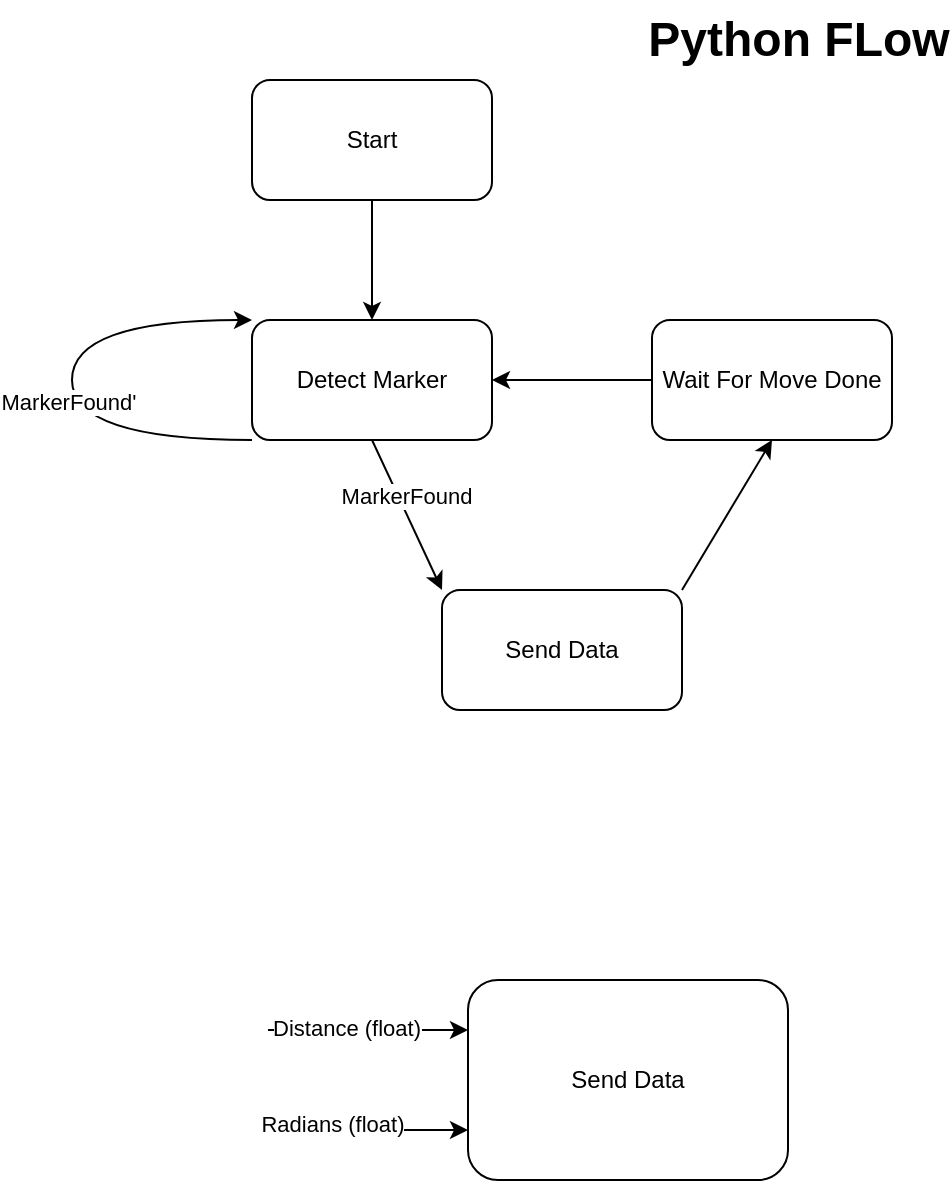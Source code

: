 <mxfile>
    <diagram id="w-_DG9zx_CyL5n4wRvO6" name="Page-1">
        <mxGraphModel dx="864" dy="541" grid="1" gridSize="10" guides="1" tooltips="1" connect="1" arrows="1" fold="1" page="1" pageScale="1" pageWidth="850" pageHeight="1100" math="0" shadow="0">
            <root>
                <mxCell id="0"/>
                <mxCell id="1" parent="0"/>
                <mxCell id="2" value="Start" style="rounded=1;whiteSpace=wrap;html=1;" parent="1" vertex="1">
                    <mxGeometry x="152" y="40" width="120" height="60" as="geometry"/>
                </mxCell>
                <mxCell id="3" value="Detect Marker" style="rounded=1;whiteSpace=wrap;html=1;" parent="1" vertex="1">
                    <mxGeometry x="152" y="160" width="120" height="60" as="geometry"/>
                </mxCell>
                <mxCell id="5" value="" style="curved=1;endArrow=classic;html=1;entryX=0;entryY=0;entryDx=0;entryDy=0;exitX=0;exitY=1;exitDx=0;exitDy=0;" parent="1" source="3" target="3" edge="1">
                    <mxGeometry width="50" height="50" relative="1" as="geometry">
                        <mxPoint x="152" y="325" as="sourcePoint"/>
                        <mxPoint x="92" y="270" as="targetPoint"/>
                        <Array as="points">
                            <mxPoint x="62" y="220"/>
                            <mxPoint x="62" y="160"/>
                        </Array>
                    </mxGeometry>
                </mxCell>
                <mxCell id="8" value="MarkerFound'" style="edgeLabel;html=1;align=center;verticalAlign=middle;resizable=0;points=[];" parent="5" vertex="1" connectable="0">
                    <mxGeometry x="-0.091" y="2" relative="1" as="geometry">
                        <mxPoint as="offset"/>
                    </mxGeometry>
                </mxCell>
                <mxCell id="7" value="" style="endArrow=classic;html=1;entryX=0.5;entryY=0;entryDx=0;entryDy=0;exitX=0.5;exitY=1;exitDx=0;exitDy=0;" parent="1" source="2" target="3" edge="1">
                    <mxGeometry width="50" height="50" relative="1" as="geometry">
                        <mxPoint x="332" y="320" as="sourcePoint"/>
                        <mxPoint x="382" y="270" as="targetPoint"/>
                    </mxGeometry>
                </mxCell>
                <mxCell id="9" value="Send Data" style="rounded=1;whiteSpace=wrap;html=1;" parent="1" vertex="1">
                    <mxGeometry x="247" y="295" width="120" height="60" as="geometry"/>
                </mxCell>
                <mxCell id="11" value="Wait For Move Done" style="rounded=1;whiteSpace=wrap;html=1;" parent="1" vertex="1">
                    <mxGeometry x="352" y="160" width="120" height="60" as="geometry"/>
                </mxCell>
                <mxCell id="12" value="" style="endArrow=classic;html=1;entryX=0.5;entryY=1;entryDx=0;entryDy=0;exitX=1;exitY=0;exitDx=0;exitDy=0;" parent="1" source="9" target="11" edge="1">
                    <mxGeometry width="50" height="50" relative="1" as="geometry">
                        <mxPoint x="362" y="320" as="sourcePoint"/>
                        <mxPoint x="412" y="270" as="targetPoint"/>
                    </mxGeometry>
                </mxCell>
                <mxCell id="13" value="" style="endArrow=classic;html=1;entryX=1;entryY=0.5;entryDx=0;entryDy=0;exitX=0;exitY=0.5;exitDx=0;exitDy=0;" parent="1" source="11" target="3" edge="1">
                    <mxGeometry width="50" height="50" relative="1" as="geometry">
                        <mxPoint x="362" y="320" as="sourcePoint"/>
                        <mxPoint x="412" y="270" as="targetPoint"/>
                    </mxGeometry>
                </mxCell>
                <mxCell id="15" value="" style="endArrow=classic;html=1;exitX=0.5;exitY=1;exitDx=0;exitDy=0;entryX=0;entryY=0;entryDx=0;entryDy=0;" parent="1" source="3" target="9" edge="1">
                    <mxGeometry width="50" height="50" relative="1" as="geometry">
                        <mxPoint x="362" y="320" as="sourcePoint"/>
                        <mxPoint x="412" y="270" as="targetPoint"/>
                    </mxGeometry>
                </mxCell>
                <mxCell id="16" value="MarkerFound" style="edgeLabel;html=1;align=center;verticalAlign=middle;resizable=0;points=[];" parent="15" vertex="1" connectable="0">
                    <mxGeometry x="-0.227" y="3" relative="1" as="geometry">
                        <mxPoint as="offset"/>
                    </mxGeometry>
                </mxCell>
                <mxCell id="17" value="Send Data" style="rounded=1;whiteSpace=wrap;html=1;" parent="1" vertex="1">
                    <mxGeometry x="260" y="490" width="160" height="100" as="geometry"/>
                </mxCell>
                <mxCell id="20" value="" style="endArrow=classic;html=1;entryX=0;entryY=0.25;entryDx=0;entryDy=0;" parent="1" target="17" edge="1">
                    <mxGeometry width="50" height="50" relative="1" as="geometry">
                        <mxPoint x="160" y="515" as="sourcePoint"/>
                        <mxPoint x="110" y="490" as="targetPoint"/>
                    </mxGeometry>
                </mxCell>
                <mxCell id="22" value="Distance (float)" style="edgeLabel;html=1;align=center;verticalAlign=middle;resizable=0;points=[];" parent="20" vertex="1" connectable="0">
                    <mxGeometry x="-0.22" y="1" relative="1" as="geometry">
                        <mxPoint as="offset"/>
                    </mxGeometry>
                </mxCell>
                <mxCell id="21" value="" style="endArrow=classic;html=1;entryX=0;entryY=0.75;entryDx=0;entryDy=0;" parent="1" target="17" edge="1">
                    <mxGeometry width="50" height="50" relative="1" as="geometry">
                        <mxPoint x="160" y="565" as="sourcePoint"/>
                        <mxPoint x="202" y="550" as="targetPoint"/>
                    </mxGeometry>
                </mxCell>
                <mxCell id="23" value="Radians (float)" style="edgeLabel;html=1;align=center;verticalAlign=middle;resizable=0;points=[];" parent="21" vertex="1" connectable="0">
                    <mxGeometry x="-0.36" y="3" relative="1" as="geometry">
                        <mxPoint as="offset"/>
                    </mxGeometry>
                </mxCell>
                <mxCell id="25" value="Python FLow" style="text;strokeColor=none;fillColor=none;html=1;fontSize=24;fontStyle=1;verticalAlign=middle;align=center;" parent="1" vertex="1">
                    <mxGeometry x="375" width="100" height="40" as="geometry"/>
                </mxCell>
            </root>
        </mxGraphModel>
    </diagram>
    <diagram id="zBdRgs62IeEcg9FNsFuj" name="Page-2">
        <mxGraphModel dx="1297" dy="723" grid="1" gridSize="10" guides="1" tooltips="1" connect="1" arrows="1" fold="1" page="1" pageScale="1" pageWidth="850" pageHeight="1100" math="0" shadow="0">
            <root>
                <mxCell id="BFt-vLyyQtnFFAa5Mabp-0"/>
                <mxCell id="BFt-vLyyQtnFFAa5Mabp-1" parent="BFt-vLyyQtnFFAa5Mabp-0"/>
            </root>
        </mxGraphModel>
    </diagram>
</mxfile>